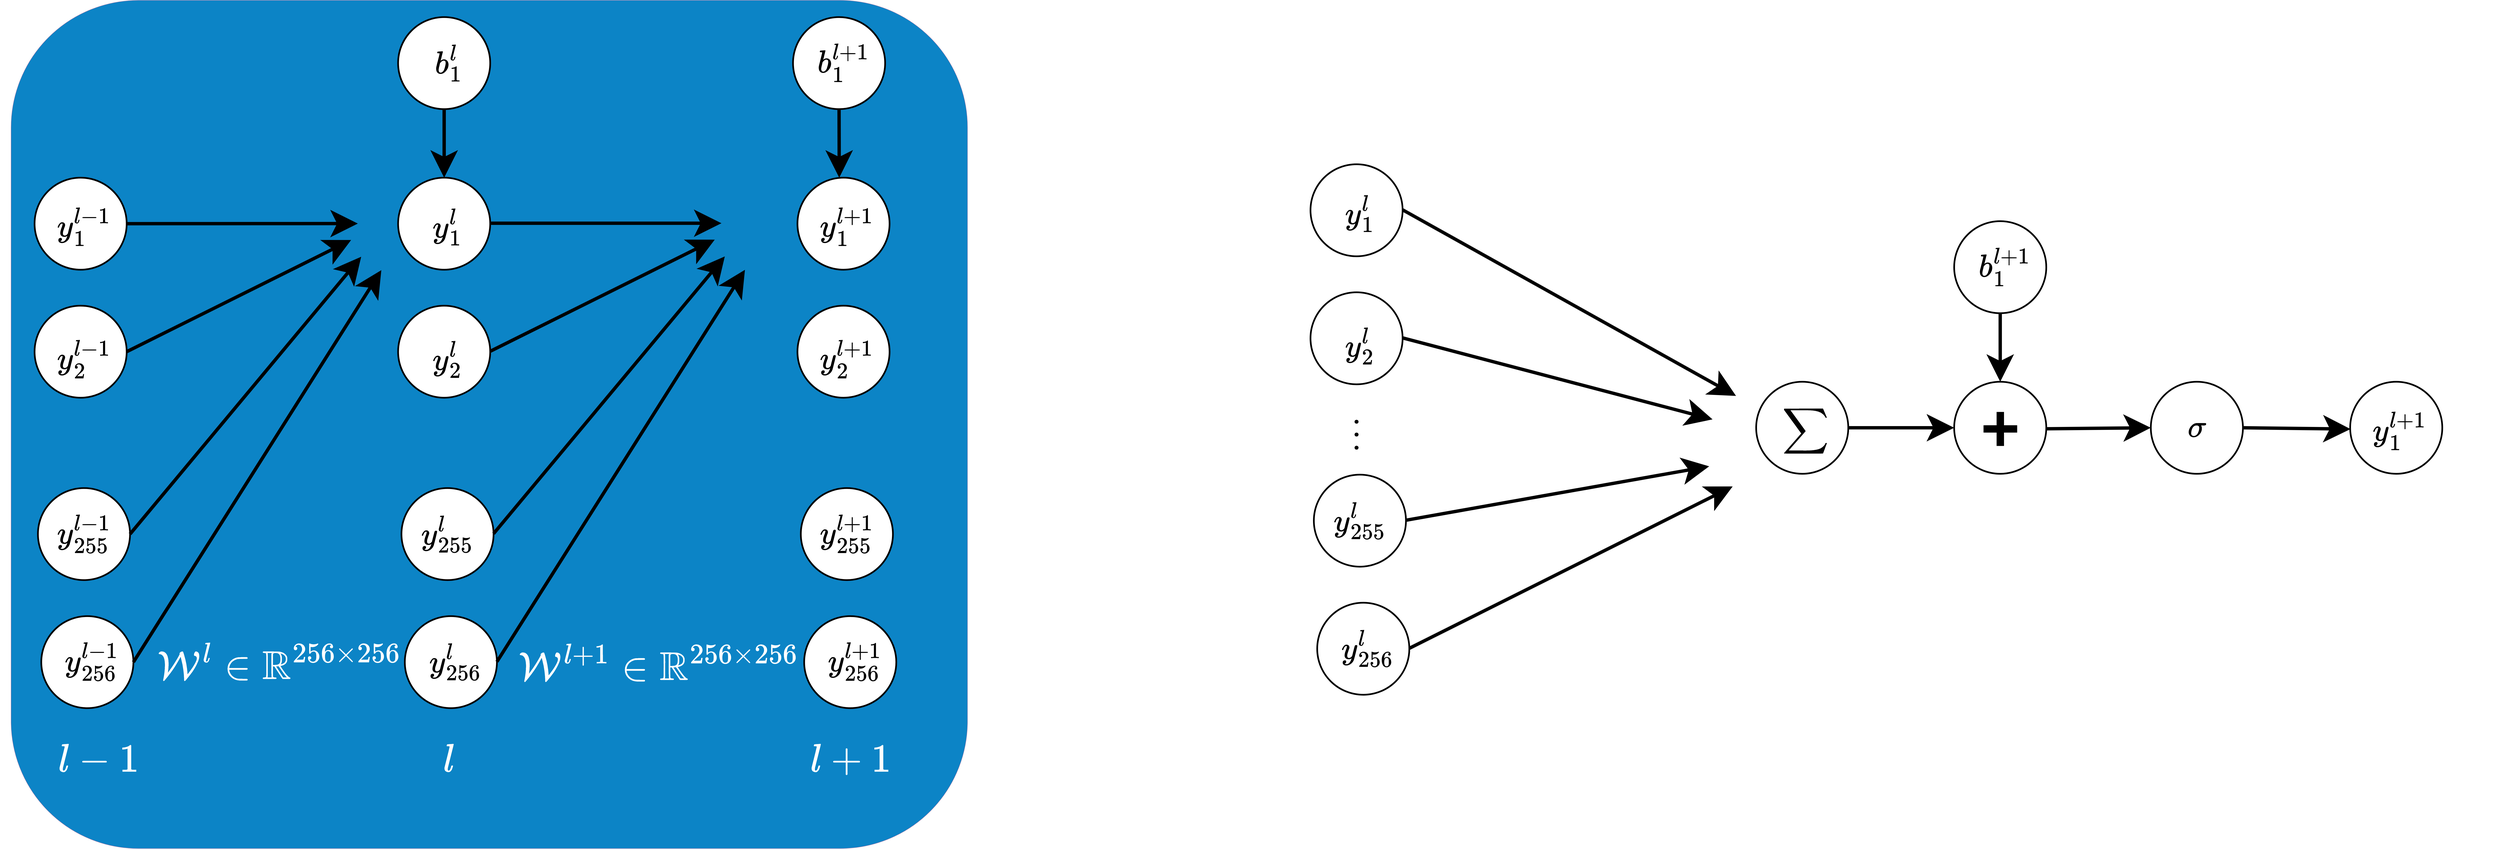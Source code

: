 <mxfile version="22.0.6" type="github">
  <diagram name="第 1 页" id="XEicXpZz3VGOv-WwQaZo">
    <mxGraphModel dx="17910" dy="22217" grid="1" gridSize="10" guides="1" tooltips="1" connect="1" arrows="1" fold="1" page="1" pageScale="1" pageWidth="827" pageHeight="1169" math="1" shadow="0">
      <root>
        <mxCell id="0" />
        <mxCell id="1" parent="0" />
        <mxCell id="-kjIEGpwDhmasj7m8jJA-1" value="" style="rounded=1;whiteSpace=wrap;html=1;fillColor=#0C84C6;strokeColor=#9673a6;" parent="1" vertex="1">
          <mxGeometry x="-14920" y="-20070" width="2850" height="2530" as="geometry" />
        </mxCell>
        <mxCell id="-kjIEGpwDhmasj7m8jJA-29" value="" style="endArrow=classic;html=1;rounded=0;strokeWidth=10;exitX=1;exitY=0.5;exitDx=0;exitDy=0;endSize=50;endFill=1;" parent="1" source="-kjIEGpwDhmasj7m8jJA-33" edge="1">
          <mxGeometry width="50" height="50" relative="1" as="geometry">
            <mxPoint x="-14019.0" y="-19419.25" as="sourcePoint" />
            <mxPoint x="-13886.75" y="-19404.13" as="targetPoint" />
          </mxGeometry>
        </mxCell>
        <mxCell id="-kjIEGpwDhmasj7m8jJA-33" value="" style="ellipse;whiteSpace=wrap;html=1;aspect=fixed;strokeWidth=5;" parent="1" vertex="1">
          <mxGeometry x="-14850" y="-19541" width="274.5" height="274.5" as="geometry" />
        </mxCell>
        <mxCell id="-kjIEGpwDhmasj7m8jJA-54" value="&lt;span style=&quot;font-size: 100px;&quot;&gt;&lt;font color=&quot;#ffffff&quot;&gt;$$l-1$$&lt;/font&gt;&lt;/span&gt;" style="text;html=1;align=center;verticalAlign=middle;resizable=0;points=[];autosize=1;strokeColor=none;fillColor=none;" parent="1" vertex="1">
          <mxGeometry x="-14840" y="-17870" width="360" height="130" as="geometry" />
        </mxCell>
        <mxCell id="-kjIEGpwDhmasj7m8jJA-55" value="&lt;span style=&quot;font-size: 100px;&quot;&gt;&lt;font color=&quot;#ffffff&quot;&gt;$$l$$&lt;/font&gt;&lt;/span&gt;" style="text;html=1;align=center;verticalAlign=middle;resizable=0;points=[];autosize=1;strokeColor=none;fillColor=none;" parent="1" vertex="1">
          <mxGeometry x="-13751" y="-17870" width="270" height="130" as="geometry" />
        </mxCell>
        <mxCell id="-kjIEGpwDhmasj7m8jJA-56" value="&lt;span style=&quot;font-size: 100px;&quot;&gt;&lt;font color=&quot;#ffffff&quot;&gt;$$l+1$$&lt;/font&gt;&lt;/span&gt;" style="text;html=1;align=center;verticalAlign=middle;resizable=0;points=[];autosize=1;strokeColor=none;fillColor=none;" parent="1" vertex="1">
          <mxGeometry x="-12609.5" y="-17870" width="380" height="130" as="geometry" />
        </mxCell>
        <mxCell id="-kjIEGpwDhmasj7m8jJA-62" value="&lt;span style=&quot;font-size: 100px;&quot;&gt;&lt;font color=&quot;#ffffff&quot;&gt;&lt;b&gt;$$\mathcal{W}^{l} \in \mathbb{R}^{256 \times 256}$$&lt;/b&gt;&lt;/font&gt;&lt;/span&gt;" style="text;html=1;strokeColor=none;fillColor=none;align=center;verticalAlign=middle;whiteSpace=wrap;rounded=0;" parent="1" vertex="1">
          <mxGeometry x="-14230" y="-18233.13" width="220" height="290" as="geometry" />
        </mxCell>
        <mxCell id="-kjIEGpwDhmasj7m8jJA-63" value="&lt;font color=&quot;#ffffff&quot; style=&quot;font-size: 100px;&quot;&gt;$$\mathcal{W}^{l+1}\in \mathbb{R}^{256 \times 256}&lt;br&gt;$$&lt;/font&gt;" style="text;html=1;strokeColor=none;fillColor=none;align=center;verticalAlign=middle;whiteSpace=wrap;rounded=0;" parent="1" vertex="1">
          <mxGeometry x="-13100" y="-18230" width="220" height="290" as="geometry" />
        </mxCell>
        <mxCell id="-kjIEGpwDhmasj7m8jJA-77" value="" style="ellipse;whiteSpace=wrap;html=1;aspect=fixed;strokeWidth=5;" parent="1" vertex="1">
          <mxGeometry x="-14850" y="-19159.13" width="274.5" height="274.5" as="geometry" />
        </mxCell>
        <mxCell id="-kjIEGpwDhmasj7m8jJA-78" value="&lt;font size=&quot;1&quot; style=&quot;&quot;&gt;&lt;b style=&quot;font-size: 80px;&quot;&gt;$$y_{1}^{l-1}$$&lt;/b&gt;&lt;/font&gt;" style="text;html=1;strokeColor=none;fillColor=none;align=center;verticalAlign=middle;whiteSpace=wrap;rounded=0;strokeWidth=5;" parent="1" vertex="1">
          <mxGeometry x="-14750.25" y="-19470.13" width="95" height="150" as="geometry" />
        </mxCell>
        <mxCell id="-kjIEGpwDhmasj7m8jJA-79" value="" style="ellipse;whiteSpace=wrap;html=1;aspect=fixed;strokeWidth=5;" parent="1" vertex="1">
          <mxGeometry x="-14840" y="-18615.13" width="274.5" height="274.5" as="geometry" />
        </mxCell>
        <mxCell id="-kjIEGpwDhmasj7m8jJA-81" value="" style="ellipse;whiteSpace=wrap;html=1;aspect=fixed;strokeWidth=5;" parent="1" vertex="1">
          <mxGeometry x="-14830" y="-18233.13" width="274.5" height="274.5" as="geometry" />
        </mxCell>
        <mxCell id="-kjIEGpwDhmasj7m8jJA-85" value="&lt;font size=&quot;1&quot; style=&quot;&quot;&gt;&lt;b style=&quot;font-size: 80px;&quot;&gt;$$y_{2}^{l-1}$$&lt;/b&gt;&lt;/font&gt;" style="text;html=1;strokeColor=none;fillColor=none;align=center;verticalAlign=middle;whiteSpace=wrap;rounded=0;strokeWidth=5;" parent="1" vertex="1">
          <mxGeometry x="-14750.25" y="-19075.13" width="95" height="150" as="geometry" />
        </mxCell>
        <mxCell id="-kjIEGpwDhmasj7m8jJA-86" value="&lt;font size=&quot;1&quot; style=&quot;&quot;&gt;&lt;b style=&quot;font-size: 80px;&quot;&gt;$$y_{255}^{l-1}$$&lt;/b&gt;&lt;/font&gt;" style="text;html=1;strokeColor=none;fillColor=none;align=center;verticalAlign=middle;whiteSpace=wrap;rounded=0;strokeWidth=5;" parent="1" vertex="1">
          <mxGeometry x="-14760.25" y="-18552.88" width="115" height="150" as="geometry" />
        </mxCell>
        <mxCell id="-kjIEGpwDhmasj7m8jJA-87" value="&lt;font size=&quot;1&quot; style=&quot;&quot;&gt;&lt;b style=&quot;font-size: 80px;&quot;&gt;$$y_{256}^{l-1}$$&lt;/b&gt;&lt;/font&gt;" style="text;html=1;strokeColor=none;fillColor=none;align=center;verticalAlign=middle;whiteSpace=wrap;rounded=0;strokeWidth=5;" parent="1" vertex="1">
          <mxGeometry x="-14726.75" y="-18172.13" width="95" height="150" as="geometry" />
        </mxCell>
        <mxCell id="-kjIEGpwDhmasj7m8jJA-112" value="" style="ellipse;whiteSpace=wrap;html=1;aspect=fixed;strokeWidth=5;" parent="1" vertex="1">
          <mxGeometry x="-13766.75" y="-19541" width="274.5" height="274.5" as="geometry" />
        </mxCell>
        <mxCell id="-kjIEGpwDhmasj7m8jJA-113" value="" style="ellipse;whiteSpace=wrap;html=1;aspect=fixed;strokeWidth=5;" parent="1" vertex="1">
          <mxGeometry x="-13766.75" y="-19159.13" width="274.5" height="274.5" as="geometry" />
        </mxCell>
        <mxCell id="-kjIEGpwDhmasj7m8jJA-114" value="&lt;font size=&quot;1&quot; style=&quot;&quot;&gt;&lt;b style=&quot;font-size: 80px;&quot;&gt;$$y_{1}^{l}$$&lt;/b&gt;&lt;/font&gt;" style="text;html=1;strokeColor=none;fillColor=none;align=center;verticalAlign=middle;whiteSpace=wrap;rounded=0;strokeWidth=5;" parent="1" vertex="1">
          <mxGeometry x="-13667.0" y="-19470.13" width="95" height="150" as="geometry" />
        </mxCell>
        <mxCell id="-kjIEGpwDhmasj7m8jJA-115" value="" style="ellipse;whiteSpace=wrap;html=1;aspect=fixed;strokeWidth=5;" parent="1" vertex="1">
          <mxGeometry x="-13756.75" y="-18615.13" width="274.5" height="274.5" as="geometry" />
        </mxCell>
        <mxCell id="-kjIEGpwDhmasj7m8jJA-116" value="" style="ellipse;whiteSpace=wrap;html=1;aspect=fixed;strokeWidth=5;" parent="1" vertex="1">
          <mxGeometry x="-13746.75" y="-18233.13" width="274.5" height="274.5" as="geometry" />
        </mxCell>
        <mxCell id="-kjIEGpwDhmasj7m8jJA-117" value="&lt;font size=&quot;1&quot; style=&quot;&quot;&gt;&lt;b style=&quot;font-size: 80px;&quot;&gt;$$y_{2}^{l}$$&lt;/b&gt;&lt;/font&gt;" style="text;html=1;strokeColor=none;fillColor=none;align=center;verticalAlign=middle;whiteSpace=wrap;rounded=0;strokeWidth=5;" parent="1" vertex="1">
          <mxGeometry x="-13667.0" y="-19075.13" width="95" height="150" as="geometry" />
        </mxCell>
        <mxCell id="-kjIEGpwDhmasj7m8jJA-118" value="&lt;font size=&quot;1&quot; style=&quot;&quot;&gt;&lt;b style=&quot;font-size: 80px;&quot;&gt;$$y_{255}^{l}$$&lt;/b&gt;&lt;/font&gt;" style="text;html=1;strokeColor=none;fillColor=none;align=center;verticalAlign=middle;whiteSpace=wrap;rounded=0;strokeWidth=5;" parent="1" vertex="1">
          <mxGeometry x="-13677" y="-18552.88" width="115" height="150" as="geometry" />
        </mxCell>
        <mxCell id="-kjIEGpwDhmasj7m8jJA-119" value="&lt;font size=&quot;1&quot; style=&quot;&quot;&gt;&lt;b style=&quot;font-size: 80px;&quot;&gt;$$y_{256}^{l}$$&lt;/b&gt;&lt;/font&gt;" style="text;html=1;strokeColor=none;fillColor=none;align=center;verticalAlign=middle;whiteSpace=wrap;rounded=0;strokeWidth=5;" parent="1" vertex="1">
          <mxGeometry x="-13643.5" y="-18172.13" width="95" height="150" as="geometry" />
        </mxCell>
        <mxCell id="-kjIEGpwDhmasj7m8jJA-120" value="" style="ellipse;whiteSpace=wrap;html=1;aspect=fixed;strokeWidth=5;" parent="1" vertex="1">
          <mxGeometry x="-12576.75" y="-19541" width="274.5" height="274.5" as="geometry" />
        </mxCell>
        <mxCell id="-kjIEGpwDhmasj7m8jJA-121" value="" style="ellipse;whiteSpace=wrap;html=1;aspect=fixed;strokeWidth=5;" parent="1" vertex="1">
          <mxGeometry x="-12576.75" y="-19159.13" width="274.5" height="274.5" as="geometry" />
        </mxCell>
        <mxCell id="-kjIEGpwDhmasj7m8jJA-122" value="&lt;font size=&quot;1&quot; style=&quot;&quot;&gt;&lt;b style=&quot;font-size: 80px;&quot;&gt;$$y_{1}^{l+1}$$&lt;/b&gt;&lt;/font&gt;" style="text;html=1;strokeColor=none;fillColor=none;align=center;verticalAlign=middle;whiteSpace=wrap;rounded=0;strokeWidth=5;" parent="1" vertex="1">
          <mxGeometry x="-12477.0" y="-19470.13" width="95" height="150" as="geometry" />
        </mxCell>
        <mxCell id="-kjIEGpwDhmasj7m8jJA-123" value="" style="ellipse;whiteSpace=wrap;html=1;aspect=fixed;strokeWidth=5;" parent="1" vertex="1">
          <mxGeometry x="-12566.75" y="-18615.13" width="274.5" height="274.5" as="geometry" />
        </mxCell>
        <mxCell id="-kjIEGpwDhmasj7m8jJA-124" value="" style="ellipse;whiteSpace=wrap;html=1;aspect=fixed;strokeWidth=5;" parent="1" vertex="1">
          <mxGeometry x="-12556.75" y="-18233.13" width="274.5" height="274.5" as="geometry" />
        </mxCell>
        <mxCell id="-kjIEGpwDhmasj7m8jJA-125" value="&lt;font size=&quot;1&quot; style=&quot;&quot;&gt;&lt;b style=&quot;font-size: 80px;&quot;&gt;$$y_{2}^{l+1}$$&lt;/b&gt;&lt;/font&gt;" style="text;html=1;strokeColor=none;fillColor=none;align=center;verticalAlign=middle;whiteSpace=wrap;rounded=0;strokeWidth=5;" parent="1" vertex="1">
          <mxGeometry x="-12477.0" y="-19075.13" width="95" height="150" as="geometry" />
        </mxCell>
        <mxCell id="-kjIEGpwDhmasj7m8jJA-126" value="&lt;font size=&quot;1&quot; style=&quot;&quot;&gt;&lt;b style=&quot;font-size: 80px;&quot;&gt;$$y_{255}^{l+1}$$&lt;/b&gt;&lt;/font&gt;" style="text;html=1;strokeColor=none;fillColor=none;align=center;verticalAlign=middle;whiteSpace=wrap;rounded=0;strokeWidth=5;" parent="1" vertex="1">
          <mxGeometry x="-12487" y="-18552.88" width="115" height="150" as="geometry" />
        </mxCell>
        <mxCell id="-kjIEGpwDhmasj7m8jJA-127" value="&lt;font size=&quot;1&quot; style=&quot;&quot;&gt;&lt;b style=&quot;font-size: 80px;&quot;&gt;$$y_{256}^{l+1}$$&lt;/b&gt;&lt;/font&gt;" style="text;html=1;strokeColor=none;fillColor=none;align=center;verticalAlign=middle;whiteSpace=wrap;rounded=0;strokeWidth=5;" parent="1" vertex="1">
          <mxGeometry x="-12453.5" y="-18172.13" width="95" height="150" as="geometry" />
        </mxCell>
        <mxCell id="-kjIEGpwDhmasj7m8jJA-128" value="" style="endArrow=classic;html=1;rounded=0;strokeWidth=10;exitX=1;exitY=0.5;exitDx=0;exitDy=0;endSize=50;endFill=1;" parent="1" source="-kjIEGpwDhmasj7m8jJA-77" edge="1">
          <mxGeometry width="50" height="50" relative="1" as="geometry">
            <mxPoint x="-14565.5" y="-19275.13" as="sourcePoint" />
            <mxPoint x="-13906.75" y="-19355.13" as="targetPoint" />
          </mxGeometry>
        </mxCell>
        <mxCell id="-kjIEGpwDhmasj7m8jJA-129" value="" style="endArrow=classic;html=1;rounded=0;strokeWidth=10;exitX=1;exitY=0.5;exitDx=0;exitDy=0;endSize=50;endFill=1;" parent="1" source="-kjIEGpwDhmasj7m8jJA-79" edge="1">
          <mxGeometry width="50" height="50" relative="1" as="geometry">
            <mxPoint x="-14565.75" y="-19012.13" as="sourcePoint" />
            <mxPoint x="-13876.75" y="-19305.13" as="targetPoint" />
          </mxGeometry>
        </mxCell>
        <mxCell id="-kjIEGpwDhmasj7m8jJA-130" value="" style="endArrow=classic;html=1;rounded=0;strokeWidth=10;exitX=1;exitY=0.5;exitDx=0;exitDy=0;endSize=50;endFill=1;" parent="1" source="-kjIEGpwDhmasj7m8jJA-81" edge="1">
          <mxGeometry width="50" height="50" relative="1" as="geometry">
            <mxPoint x="-14555.75" y="-18468.13" as="sourcePoint" />
            <mxPoint x="-13816.75" y="-19265.13" as="targetPoint" />
          </mxGeometry>
        </mxCell>
        <mxCell id="-kjIEGpwDhmasj7m8jJA-131" value="" style="endArrow=classic;html=1;rounded=0;strokeWidth=10;exitX=1;exitY=0.5;exitDx=0;exitDy=0;endSize=50;endFill=1;" parent="1" edge="1">
          <mxGeometry width="50" height="50" relative="1" as="geometry">
            <mxPoint x="-13492.25" y="-19405.13" as="sourcePoint" />
            <mxPoint x="-12803.25" y="-19405.13" as="targetPoint" />
          </mxGeometry>
        </mxCell>
        <mxCell id="-kjIEGpwDhmasj7m8jJA-132" value="" style="endArrow=classic;html=1;rounded=0;strokeWidth=10;exitX=1;exitY=0.5;exitDx=0;exitDy=0;endSize=50;endFill=1;" parent="1" edge="1">
          <mxGeometry width="50" height="50" relative="1" as="geometry">
            <mxPoint x="-13492.25" y="-19023.13" as="sourcePoint" />
            <mxPoint x="-12823.25" y="-19356.13" as="targetPoint" />
          </mxGeometry>
        </mxCell>
        <mxCell id="-kjIEGpwDhmasj7m8jJA-133" value="" style="endArrow=classic;html=1;rounded=0;strokeWidth=10;exitX=1;exitY=0.5;exitDx=0;exitDy=0;endSize=50;endFill=1;" parent="1" edge="1">
          <mxGeometry width="50" height="50" relative="1" as="geometry">
            <mxPoint x="-13482.25" y="-18479.13" as="sourcePoint" />
            <mxPoint x="-12793.25" y="-19306.13" as="targetPoint" />
          </mxGeometry>
        </mxCell>
        <mxCell id="-kjIEGpwDhmasj7m8jJA-134" value="" style="endArrow=classic;html=1;rounded=0;strokeWidth=10;exitX=1;exitY=0.5;exitDx=0;exitDy=0;endSize=50;endFill=1;" parent="1" edge="1">
          <mxGeometry width="50" height="50" relative="1" as="geometry">
            <mxPoint x="-13472.25" y="-18097.13" as="sourcePoint" />
            <mxPoint x="-12733.25" y="-19266.13" as="targetPoint" />
          </mxGeometry>
        </mxCell>
        <mxCell id="-kjIEGpwDhmasj7m8jJA-135" value="" style="ellipse;whiteSpace=wrap;html=1;aspect=fixed;strokeWidth=5;" parent="1" vertex="1">
          <mxGeometry x="-13766.75" y="-20020" width="274.5" height="274.5" as="geometry" />
        </mxCell>
        <mxCell id="-kjIEGpwDhmasj7m8jJA-136" value="&lt;font size=&quot;1&quot; style=&quot;&quot;&gt;&lt;b style=&quot;font-size: 80px;&quot;&gt;$$b_{1}^{l}$$&lt;/b&gt;&lt;/font&gt;" style="text;html=1;strokeColor=none;fillColor=none;align=center;verticalAlign=middle;whiteSpace=wrap;rounded=0;strokeWidth=5;" parent="1" vertex="1">
          <mxGeometry x="-13663.5" y="-19959" width="95" height="150" as="geometry" />
        </mxCell>
        <mxCell id="-kjIEGpwDhmasj7m8jJA-141" value="" style="endArrow=classic;html=1;rounded=0;strokeWidth=10;exitX=0.5;exitY=1;exitDx=0;exitDy=0;endSize=50;endFill=1;entryX=0.5;entryY=0;entryDx=0;entryDy=0;" parent="1" source="-kjIEGpwDhmasj7m8jJA-135" target="-kjIEGpwDhmasj7m8jJA-112" edge="1">
          <mxGeometry width="50" height="50" relative="1" as="geometry">
            <mxPoint x="-14490" y="-19772.2" as="sourcePoint" />
            <mxPoint x="-13801.75" y="-19772.33" as="targetPoint" />
          </mxGeometry>
        </mxCell>
        <mxCell id="-kjIEGpwDhmasj7m8jJA-142" value="" style="ellipse;whiteSpace=wrap;html=1;aspect=fixed;strokeWidth=5;" parent="1" vertex="1">
          <mxGeometry x="-12590" y="-20020" width="274.5" height="274.5" as="geometry" />
        </mxCell>
        <mxCell id="-kjIEGpwDhmasj7m8jJA-143" value="&lt;font size=&quot;1&quot; style=&quot;&quot;&gt;&lt;b style=&quot;font-size: 80px;&quot;&gt;$$b_{1}^{l+1}$$&lt;/b&gt;&lt;/font&gt;" style="text;html=1;strokeColor=none;fillColor=none;align=center;verticalAlign=middle;whiteSpace=wrap;rounded=0;strokeWidth=5;" parent="1" vertex="1">
          <mxGeometry x="-12486.75" y="-19959" width="95" height="150" as="geometry" />
        </mxCell>
        <mxCell id="-kjIEGpwDhmasj7m8jJA-144" value="" style="endArrow=classic;html=1;rounded=0;strokeWidth=10;exitX=0.5;exitY=1;exitDx=0;exitDy=0;endSize=50;endFill=1;entryX=0.5;entryY=0;entryDx=0;entryDy=0;" parent="1" source="-kjIEGpwDhmasj7m8jJA-142" edge="1">
          <mxGeometry width="50" height="50" relative="1" as="geometry">
            <mxPoint x="-13313.25" y="-19772.2" as="sourcePoint" />
            <mxPoint x="-12452.25" y="-19541" as="targetPoint" />
          </mxGeometry>
        </mxCell>
        <mxCell id="6fQeDzPeJN5OYKr5Yq9e-27" value="" style="ellipse;whiteSpace=wrap;html=1;aspect=fixed;strokeWidth=5;" vertex="1" parent="1">
          <mxGeometry x="-11048" y="-19581" width="274.5" height="274.5" as="geometry" />
        </mxCell>
        <mxCell id="6fQeDzPeJN5OYKr5Yq9e-28" value="" style="ellipse;whiteSpace=wrap;html=1;aspect=fixed;strokeWidth=5;" vertex="1" parent="1">
          <mxGeometry x="-11048" y="-19199.13" width="274.5" height="274.5" as="geometry" />
        </mxCell>
        <mxCell id="6fQeDzPeJN5OYKr5Yq9e-29" value="&lt;font size=&quot;1&quot; style=&quot;&quot;&gt;&lt;b style=&quot;font-size: 80px;&quot;&gt;$$y_{1}^{l}$$&lt;/b&gt;&lt;/font&gt;" style="text;html=1;strokeColor=none;fillColor=none;align=center;verticalAlign=middle;whiteSpace=wrap;rounded=0;strokeWidth=5;" vertex="1" parent="1">
          <mxGeometry x="-10948.25" y="-19510.13" width="95" height="150" as="geometry" />
        </mxCell>
        <mxCell id="6fQeDzPeJN5OYKr5Yq9e-30" value="" style="ellipse;whiteSpace=wrap;html=1;aspect=fixed;strokeWidth=5;" vertex="1" parent="1">
          <mxGeometry x="-11038" y="-18655.13" width="274.5" height="274.5" as="geometry" />
        </mxCell>
        <mxCell id="6fQeDzPeJN5OYKr5Yq9e-31" value="" style="ellipse;whiteSpace=wrap;html=1;aspect=fixed;strokeWidth=5;" vertex="1" parent="1">
          <mxGeometry x="-11028" y="-18273.13" width="274.5" height="274.5" as="geometry" />
        </mxCell>
        <mxCell id="6fQeDzPeJN5OYKr5Yq9e-32" value="&lt;font size=&quot;1&quot; style=&quot;&quot;&gt;&lt;b style=&quot;font-size: 80px;&quot;&gt;$$y_{2}^{l}$$&lt;/b&gt;&lt;/font&gt;" style="text;html=1;strokeColor=none;fillColor=none;align=center;verticalAlign=middle;whiteSpace=wrap;rounded=0;strokeWidth=5;" vertex="1" parent="1">
          <mxGeometry x="-10948.25" y="-19115.13" width="95" height="150" as="geometry" />
        </mxCell>
        <mxCell id="6fQeDzPeJN5OYKr5Yq9e-33" value="&lt;font size=&quot;1&quot; style=&quot;&quot;&gt;&lt;b style=&quot;font-size: 80px;&quot;&gt;$$y_{255}^{l}$$&lt;/b&gt;&lt;/font&gt;" style="text;html=1;strokeColor=none;fillColor=none;align=center;verticalAlign=middle;whiteSpace=wrap;rounded=0;strokeWidth=5;" vertex="1" parent="1">
          <mxGeometry x="-10958.25" y="-18592.88" width="115" height="150" as="geometry" />
        </mxCell>
        <mxCell id="6fQeDzPeJN5OYKr5Yq9e-34" value="&lt;font size=&quot;1&quot; style=&quot;&quot;&gt;&lt;b style=&quot;font-size: 80px;&quot;&gt;$$y_{256}^{l}$$&lt;/b&gt;&lt;/font&gt;" style="text;html=1;strokeColor=none;fillColor=none;align=center;verticalAlign=middle;whiteSpace=wrap;rounded=0;strokeWidth=5;" vertex="1" parent="1">
          <mxGeometry x="-10924.75" y="-18212.13" width="95" height="150" as="geometry" />
        </mxCell>
        <mxCell id="6fQeDzPeJN5OYKr5Yq9e-35" value="" style="ellipse;whiteSpace=wrap;html=1;aspect=fixed;strokeWidth=5;" vertex="1" parent="1">
          <mxGeometry x="-7950" y="-18932.25" width="274.5" height="274.5" as="geometry" />
        </mxCell>
        <mxCell id="6fQeDzPeJN5OYKr5Yq9e-37" value="&lt;font size=&quot;1&quot; style=&quot;&quot;&gt;&lt;b style=&quot;font-size: 80px;&quot;&gt;$$y_{1}^{l+1}$$&lt;/b&gt;&lt;/font&gt;" style="text;html=1;strokeColor=none;fillColor=none;align=center;verticalAlign=middle;whiteSpace=wrap;rounded=0;strokeWidth=5;" vertex="1" parent="1">
          <mxGeometry x="-7850.25" y="-18861.38" width="95" height="150" as="geometry" />
        </mxCell>
        <mxCell id="6fQeDzPeJN5OYKr5Yq9e-43" value="" style="endArrow=classic;html=1;rounded=0;strokeWidth=10;exitX=1;exitY=0.5;exitDx=0;exitDy=0;endSize=50;endFill=1;" edge="1" parent="1">
          <mxGeometry width="50" height="50" relative="1" as="geometry">
            <mxPoint x="-10773.5" y="-19445.13" as="sourcePoint" />
            <mxPoint x="-9780" y="-18890" as="targetPoint" />
          </mxGeometry>
        </mxCell>
        <mxCell id="6fQeDzPeJN5OYKr5Yq9e-44" value="" style="endArrow=classic;html=1;rounded=0;strokeWidth=10;exitX=1;exitY=0.5;exitDx=0;exitDy=0;endSize=50;endFill=1;" edge="1" parent="1">
          <mxGeometry width="50" height="50" relative="1" as="geometry">
            <mxPoint x="-10773.5" y="-19063.13" as="sourcePoint" />
            <mxPoint x="-9850" y="-18820" as="targetPoint" />
          </mxGeometry>
        </mxCell>
        <mxCell id="6fQeDzPeJN5OYKr5Yq9e-45" value="" style="endArrow=classic;html=1;rounded=0;strokeWidth=10;exitX=1;exitY=0.5;exitDx=0;exitDy=0;endSize=50;endFill=1;" edge="1" parent="1">
          <mxGeometry width="50" height="50" relative="1" as="geometry">
            <mxPoint x="-10763.5" y="-18519.13" as="sourcePoint" />
            <mxPoint x="-9860" y="-18680" as="targetPoint" />
          </mxGeometry>
        </mxCell>
        <mxCell id="6fQeDzPeJN5OYKr5Yq9e-46" value="" style="endArrow=classic;html=1;rounded=0;strokeWidth=10;exitX=1;exitY=0.5;exitDx=0;exitDy=0;endSize=50;endFill=1;" edge="1" parent="1">
          <mxGeometry width="50" height="50" relative="1" as="geometry">
            <mxPoint x="-10753.5" y="-18137.13" as="sourcePoint" />
            <mxPoint x="-9790" y="-18620" as="targetPoint" />
          </mxGeometry>
        </mxCell>
        <mxCell id="6fQeDzPeJN5OYKr5Yq9e-50" value="" style="ellipse;whiteSpace=wrap;html=1;aspect=fixed;strokeWidth=5;" vertex="1" parent="1">
          <mxGeometry x="-9130" y="-19411.25" width="274.5" height="274.5" as="geometry" />
        </mxCell>
        <mxCell id="6fQeDzPeJN5OYKr5Yq9e-51" value="&lt;font size=&quot;1&quot; style=&quot;&quot;&gt;&lt;b style=&quot;font-size: 80px;&quot;&gt;$$b_{1}^{l+1}$$&lt;/b&gt;&lt;/font&gt;" style="text;html=1;strokeColor=none;fillColor=none;align=center;verticalAlign=middle;whiteSpace=wrap;rounded=0;strokeWidth=5;" vertex="1" parent="1">
          <mxGeometry x="-9026.75" y="-19350.25" width="95" height="150" as="geometry" />
        </mxCell>
        <mxCell id="6fQeDzPeJN5OYKr5Yq9e-52" value="" style="endArrow=classic;html=1;rounded=0;strokeWidth=10;exitX=0.5;exitY=1;exitDx=0;exitDy=0;endSize=50;endFill=1;entryX=0.5;entryY=0;entryDx=0;entryDy=0;" edge="1" parent="1" source="6fQeDzPeJN5OYKr5Yq9e-50" target="6fQeDzPeJN5OYKr5Yq9e-56">
          <mxGeometry width="50" height="50" relative="1" as="geometry">
            <mxPoint x="-9853.25" y="-19163.45" as="sourcePoint" />
            <mxPoint x="-8800" y="-19000" as="targetPoint" />
          </mxGeometry>
        </mxCell>
        <mxCell id="6fQeDzPeJN5OYKr5Yq9e-53" value="&lt;font size=&quot;1&quot; style=&quot;&quot;&gt;&lt;b style=&quot;font-size: 80px;&quot;&gt;$$\vdots$$&lt;/b&gt;&lt;/font&gt;" style="text;html=1;strokeColor=none;fillColor=none;align=center;verticalAlign=middle;whiteSpace=wrap;rounded=0;strokeWidth=5;" vertex="1" parent="1">
          <mxGeometry x="-10968.25" y="-18860" width="115" height="150" as="geometry" />
        </mxCell>
        <mxCell id="6fQeDzPeJN5OYKr5Yq9e-54" value="" style="ellipse;whiteSpace=wrap;html=1;aspect=fixed;strokeWidth=5;" vertex="1" parent="1">
          <mxGeometry x="-9720" y="-18932.25" width="274.5" height="274.5" as="geometry" />
        </mxCell>
        <mxCell id="6fQeDzPeJN5OYKr5Yq9e-55" value="&lt;font size=&quot;1&quot; style=&quot;&quot;&gt;&lt;b style=&quot;font-size: 80px;&quot;&gt;$$\sum$$&lt;/b&gt;&lt;/font&gt;" style="text;html=1;strokeColor=none;fillColor=none;align=center;verticalAlign=middle;whiteSpace=wrap;rounded=0;strokeWidth=5;" vertex="1" parent="1">
          <mxGeometry x="-9620.25" y="-18861.38" width="95" height="150" as="geometry" />
        </mxCell>
        <mxCell id="6fQeDzPeJN5OYKr5Yq9e-56" value="" style="ellipse;whiteSpace=wrap;html=1;aspect=fixed;strokeWidth=5;" vertex="1" parent="1">
          <mxGeometry x="-9130" y="-18932.25" width="274.5" height="274.5" as="geometry" />
        </mxCell>
        <mxCell id="6fQeDzPeJN5OYKr5Yq9e-57" value="&lt;b style=&quot;&quot;&gt;&lt;font style=&quot;font-size: 200px;&quot;&gt;+&lt;/font&gt;&lt;/b&gt;" style="text;html=1;strokeColor=none;fillColor=none;align=center;verticalAlign=middle;whiteSpace=wrap;rounded=0;strokeWidth=5;" vertex="1" parent="1">
          <mxGeometry x="-9040.25" y="-18870" width="95" height="150" as="geometry" />
        </mxCell>
        <mxCell id="6fQeDzPeJN5OYKr5Yq9e-58" value="" style="endArrow=classic;html=1;rounded=0;strokeWidth=10;exitX=1;exitY=0.5;exitDx=0;exitDy=0;endSize=50;endFill=1;entryX=0;entryY=0.5;entryDx=0;entryDy=0;" edge="1" parent="1" source="6fQeDzPeJN5OYKr5Yq9e-54" target="6fQeDzPeJN5OYKr5Yq9e-56">
          <mxGeometry width="50" height="50" relative="1" as="geometry">
            <mxPoint x="-8800" y="-17760" as="sourcePoint" />
            <mxPoint x="-7806.5" y="-17204.87" as="targetPoint" />
          </mxGeometry>
        </mxCell>
        <mxCell id="6fQeDzPeJN5OYKr5Yq9e-61" value="&lt;font style=&quot;font-size: 80px;&quot;&gt;$$\sigma$$&lt;/font&gt;" style="ellipse;whiteSpace=wrap;html=1;aspect=fixed;strokeWidth=5;" vertex="1" parent="1">
          <mxGeometry x="-8544" y="-18932.25" width="274.5" height="274.5" as="geometry" />
        </mxCell>
        <mxCell id="6fQeDzPeJN5OYKr5Yq9e-65" value="" style="endArrow=classic;html=1;rounded=0;strokeWidth=10;exitX=1;exitY=0.511;exitDx=0;exitDy=0;endSize=50;endFill=1;exitPerimeter=0;entryX=0;entryY=0.5;entryDx=0;entryDy=0;" edge="1" parent="1" source="6fQeDzPeJN5OYKr5Yq9e-56" target="6fQeDzPeJN5OYKr5Yq9e-61">
          <mxGeometry width="50" height="50" relative="1" as="geometry">
            <mxPoint x="-8855.5" y="-18793.21" as="sourcePoint" />
            <mxPoint x="-8630" y="-18830" as="targetPoint" />
          </mxGeometry>
        </mxCell>
        <mxCell id="6fQeDzPeJN5OYKr5Yq9e-66" value="" style="endArrow=classic;html=1;rounded=0;strokeWidth=10;exitX=1;exitY=0.5;exitDx=0;exitDy=0;endSize=50;endFill=1;entryX=0.004;entryY=0.514;entryDx=0;entryDy=0;entryPerimeter=0;" edge="1" parent="1" source="6fQeDzPeJN5OYKr5Yq9e-61" target="6fQeDzPeJN5OYKr5Yq9e-35">
          <mxGeometry width="50" height="50" relative="1" as="geometry">
            <mxPoint x="-8269.5" y="-18788.5" as="sourcePoint" />
            <mxPoint x="-7954.5" y="-18781.5" as="targetPoint" />
          </mxGeometry>
        </mxCell>
      </root>
    </mxGraphModel>
  </diagram>
</mxfile>
